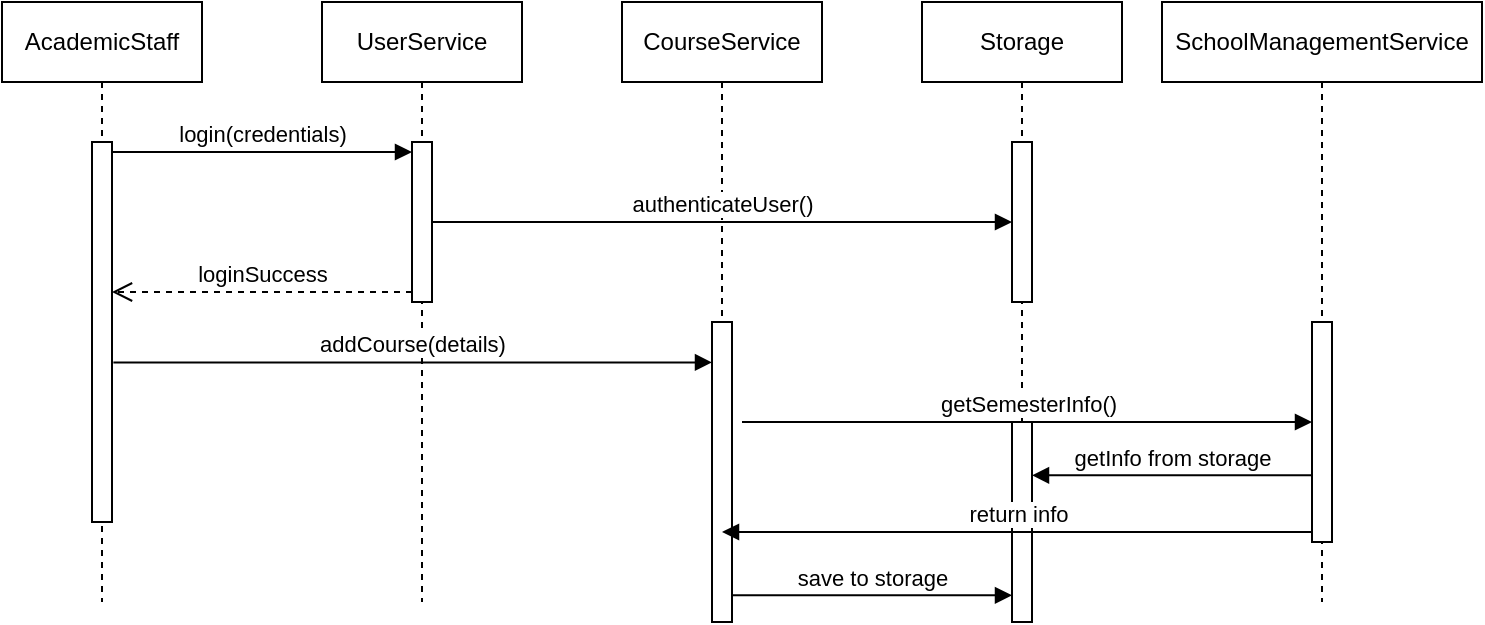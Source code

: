 <mxfile version="24.0.6" type="google">
  <diagram name="Page-1" id="2YBvvXClWsGukQMizWep">
    <mxGraphModel grid="1" page="1" gridSize="10" guides="1" tooltips="1" connect="1" arrows="1" fold="1" pageScale="1" pageWidth="850" pageHeight="1100" math="0" shadow="0">
      <root>
        <mxCell id="0" />
        <mxCell id="1" parent="0" />
        <mxCell id="WzbLEXu-Usa5rAqobTlm-2" value="AcademicStaff" style="shape=umlLifeline;perimeter=lifelinePerimeter;whiteSpace=wrap;html=1;container=1;dropTarget=0;collapsible=0;recursiveResize=0;outlineConnect=0;portConstraint=eastwest;newEdgeStyle={&quot;curved&quot;:0,&quot;rounded&quot;:0};" vertex="1" parent="1">
          <mxGeometry x="180" y="30" width="100" height="300" as="geometry" />
        </mxCell>
        <mxCell id="WzbLEXu-Usa5rAqobTlm-6" value="" style="html=1;points=[[0,0,0,0,5],[0,1,0,0,-5],[1,0,0,0,5],[1,1,0,0,-5]];perimeter=orthogonalPerimeter;outlineConnect=0;targetShapes=umlLifeline;portConstraint=eastwest;newEdgeStyle={&quot;curved&quot;:0,&quot;rounded&quot;:0};" vertex="1" parent="WzbLEXu-Usa5rAqobTlm-2">
          <mxGeometry x="45" y="70" width="10" height="190" as="geometry" />
        </mxCell>
        <mxCell id="WzbLEXu-Usa5rAqobTlm-3" value="Storage" style="shape=umlLifeline;perimeter=lifelinePerimeter;whiteSpace=wrap;html=1;container=1;dropTarget=0;collapsible=0;recursiveResize=0;outlineConnect=0;portConstraint=eastwest;newEdgeStyle={&quot;curved&quot;:0,&quot;rounded&quot;:0};" vertex="1" parent="1">
          <mxGeometry x="640" y="30" width="100" height="310" as="geometry" />
        </mxCell>
        <mxCell id="WzbLEXu-Usa5rAqobTlm-11" value="" style="html=1;points=[[0,0,0,0,5],[0,1,0,0,-5],[1,0,0,0,5],[1,1,0,0,-5]];perimeter=orthogonalPerimeter;outlineConnect=0;targetShapes=umlLifeline;portConstraint=eastwest;newEdgeStyle={&quot;curved&quot;:0,&quot;rounded&quot;:0};" vertex="1" parent="WzbLEXu-Usa5rAqobTlm-3">
          <mxGeometry x="45" y="70" width="10" height="80" as="geometry" />
        </mxCell>
        <mxCell id="mAmnQCopYWE5Et-VypUI-4" value="" style="html=1;points=[[0,0,0,0,5],[0,1,0,0,-5],[1,0,0,0,5],[1,1,0,0,-5]];perimeter=orthogonalPerimeter;outlineConnect=0;targetShapes=umlLifeline;portConstraint=eastwest;newEdgeStyle={&quot;curved&quot;:0,&quot;rounded&quot;:0};" vertex="1" parent="WzbLEXu-Usa5rAqobTlm-3">
          <mxGeometry x="45" y="210" width="10" height="100" as="geometry" />
        </mxCell>
        <mxCell id="WzbLEXu-Usa5rAqobTlm-4" value="SchoolManagementService" style="shape=umlLifeline;perimeter=lifelinePerimeter;whiteSpace=wrap;html=1;container=1;dropTarget=0;collapsible=0;recursiveResize=0;outlineConnect=0;portConstraint=eastwest;newEdgeStyle={&quot;curved&quot;:0,&quot;rounded&quot;:0};" vertex="1" parent="1">
          <mxGeometry x="760" y="30" width="160" height="300" as="geometry" />
        </mxCell>
        <mxCell id="mAmnQCopYWE5Et-VypUI-2" value="" style="html=1;points=[[0,0,0,0,5],[0,1,0,0,-5],[1,0,0,0,5],[1,1,0,0,-5]];perimeter=orthogonalPerimeter;outlineConnect=0;targetShapes=umlLifeline;portConstraint=eastwest;newEdgeStyle={&quot;curved&quot;:0,&quot;rounded&quot;:0};" vertex="1" parent="WzbLEXu-Usa5rAqobTlm-4">
          <mxGeometry x="75" y="160" width="10" height="110" as="geometry" />
        </mxCell>
        <mxCell id="WzbLEXu-Usa5rAqobTlm-5" value="CourseService" style="shape=umlLifeline;perimeter=lifelinePerimeter;whiteSpace=wrap;html=1;container=1;dropTarget=0;collapsible=0;recursiveResize=0;outlineConnect=0;portConstraint=eastwest;newEdgeStyle={&quot;curved&quot;:0,&quot;rounded&quot;:0};" vertex="1" parent="1">
          <mxGeometry x="490" y="30" width="100" height="310" as="geometry" />
        </mxCell>
        <mxCell id="WzbLEXu-Usa5rAqobTlm-7" value="" style="html=1;points=[[0,0,0,0,5],[0,1,0,0,-5],[1,0,0,0,5],[1,1,0,0,-5]];perimeter=orthogonalPerimeter;outlineConnect=0;targetShapes=umlLifeline;portConstraint=eastwest;newEdgeStyle={&quot;curved&quot;:0,&quot;rounded&quot;:0};" vertex="1" parent="WzbLEXu-Usa5rAqobTlm-5">
          <mxGeometry x="45" y="160" width="10" height="150" as="geometry" />
        </mxCell>
        <mxCell id="WzbLEXu-Usa5rAqobTlm-8" value="login(credentials)" style="html=1;verticalAlign=bottom;endArrow=block;curved=0;rounded=0;entryX=0;entryY=0;entryDx=0;entryDy=5;entryPerimeter=0;exitX=1;exitY=0;exitDx=0;exitDy=5;exitPerimeter=0;" edge="1" parent="1" source="WzbLEXu-Usa5rAqobTlm-6" target="WzbLEXu-Usa5rAqobTlm-10">
          <mxGeometry width="80" relative="1" as="geometry">
            <mxPoint x="190" y="210" as="sourcePoint" />
            <mxPoint x="370" y="210" as="targetPoint" />
          </mxGeometry>
        </mxCell>
        <mxCell id="WzbLEXu-Usa5rAqobTlm-9" value="&lt;div&gt;UserService&lt;/div&gt;" style="shape=umlLifeline;perimeter=lifelinePerimeter;whiteSpace=wrap;html=1;container=1;dropTarget=0;collapsible=0;recursiveResize=0;outlineConnect=0;portConstraint=eastwest;newEdgeStyle={&quot;curved&quot;:0,&quot;rounded&quot;:0};" vertex="1" parent="1">
          <mxGeometry x="340" y="30" width="100" height="300" as="geometry" />
        </mxCell>
        <mxCell id="WzbLEXu-Usa5rAqobTlm-10" value="" style="html=1;points=[[0,0,0,0,5],[0,1,0,0,-5],[1,0,0,0,5],[1,1,0,0,-5]];perimeter=orthogonalPerimeter;outlineConnect=0;targetShapes=umlLifeline;portConstraint=eastwest;newEdgeStyle={&quot;curved&quot;:0,&quot;rounded&quot;:0};" vertex="1" parent="WzbLEXu-Usa5rAqobTlm-9">
          <mxGeometry x="45" y="70" width="10" height="80" as="geometry" />
        </mxCell>
        <mxCell id="WzbLEXu-Usa5rAqobTlm-12" value="authenticateUser()" style="html=1;verticalAlign=bottom;endArrow=block;curved=0;rounded=0;" edge="1" parent="1" source="WzbLEXu-Usa5rAqobTlm-10" target="WzbLEXu-Usa5rAqobTlm-11">
          <mxGeometry width="80" relative="1" as="geometry">
            <mxPoint x="370" y="280" as="sourcePoint" />
            <mxPoint x="450" y="280" as="targetPoint" />
          </mxGeometry>
        </mxCell>
        <mxCell id="WzbLEXu-Usa5rAqobTlm-13" value="loginSuccess" style="html=1;verticalAlign=bottom;endArrow=open;dashed=1;endSize=8;curved=0;rounded=0;exitX=0;exitY=1;exitDx=0;exitDy=-5;exitPerimeter=0;" edge="1" parent="1" source="WzbLEXu-Usa5rAqobTlm-10" target="WzbLEXu-Usa5rAqobTlm-6">
          <mxGeometry relative="1" as="geometry">
            <mxPoint x="369.52" y="210" as="sourcePoint" />
            <mxPoint x="230" y="175" as="targetPoint" />
            <Array as="points" />
          </mxGeometry>
        </mxCell>
        <mxCell id="WzbLEXu-Usa5rAqobTlm-14" value="addCourse(details)" style="html=1;verticalAlign=bottom;endArrow=block;curved=0;rounded=0;exitX=1.069;exitY=0.58;exitDx=0;exitDy=0;exitPerimeter=0;" edge="1" parent="1" source="WzbLEXu-Usa5rAqobTlm-6" target="WzbLEXu-Usa5rAqobTlm-7">
          <mxGeometry width="80" relative="1" as="geometry">
            <mxPoint x="250" y="210" as="sourcePoint" />
            <mxPoint x="355" y="210" as="targetPoint" />
          </mxGeometry>
        </mxCell>
        <mxCell id="mAmnQCopYWE5Et-VypUI-1" value="getSemesterInfo()" style="html=1;verticalAlign=bottom;endArrow=block;curved=0;rounded=0;" edge="1" parent="1" target="mAmnQCopYWE5Et-VypUI-2">
          <mxGeometry width="80" relative="1" as="geometry">
            <mxPoint x="550" y="240" as="sourcePoint" />
            <mxPoint x="820" y="230" as="targetPoint" />
          </mxGeometry>
        </mxCell>
        <mxCell id="mAmnQCopYWE5Et-VypUI-3" value="getInfo from storage" style="html=1;verticalAlign=bottom;endArrow=block;curved=0;rounded=0;exitX=-0.029;exitY=0.697;exitDx=0;exitDy=0;exitPerimeter=0;" edge="1" parent="1" source="mAmnQCopYWE5Et-VypUI-2" target="mAmnQCopYWE5Et-VypUI-4">
          <mxGeometry width="80" relative="1" as="geometry">
            <mxPoint x="530" y="180" as="sourcePoint" />
            <mxPoint x="630" y="270" as="targetPoint" />
          </mxGeometry>
        </mxCell>
        <mxCell id="mAmnQCopYWE5Et-VypUI-5" value="return info" style="html=1;verticalAlign=bottom;endArrow=block;curved=0;rounded=0;exitX=0;exitY=1;exitDx=0;exitDy=-5;exitPerimeter=0;" edge="1" parent="1" source="mAmnQCopYWE5Et-VypUI-2" target="WzbLEXu-Usa5rAqobTlm-5">
          <mxGeometry width="80" relative="1" as="geometry">
            <mxPoint x="530" y="180" as="sourcePoint" />
            <mxPoint x="610" y="180" as="targetPoint" />
          </mxGeometry>
        </mxCell>
        <mxCell id="mAmnQCopYWE5Et-VypUI-8" value="save to storage" style="html=1;verticalAlign=bottom;endArrow=block;curved=0;rounded=0;exitX=0.971;exitY=0.911;exitDx=0;exitDy=0;exitPerimeter=0;" edge="1" parent="1" source="WzbLEXu-Usa5rAqobTlm-7" target="mAmnQCopYWE5Et-VypUI-4">
          <mxGeometry width="80" relative="1" as="geometry">
            <mxPoint x="530" y="240" as="sourcePoint" />
            <mxPoint x="610" y="240" as="targetPoint" />
          </mxGeometry>
        </mxCell>
      </root>
    </mxGraphModel>
  </diagram>
</mxfile>
